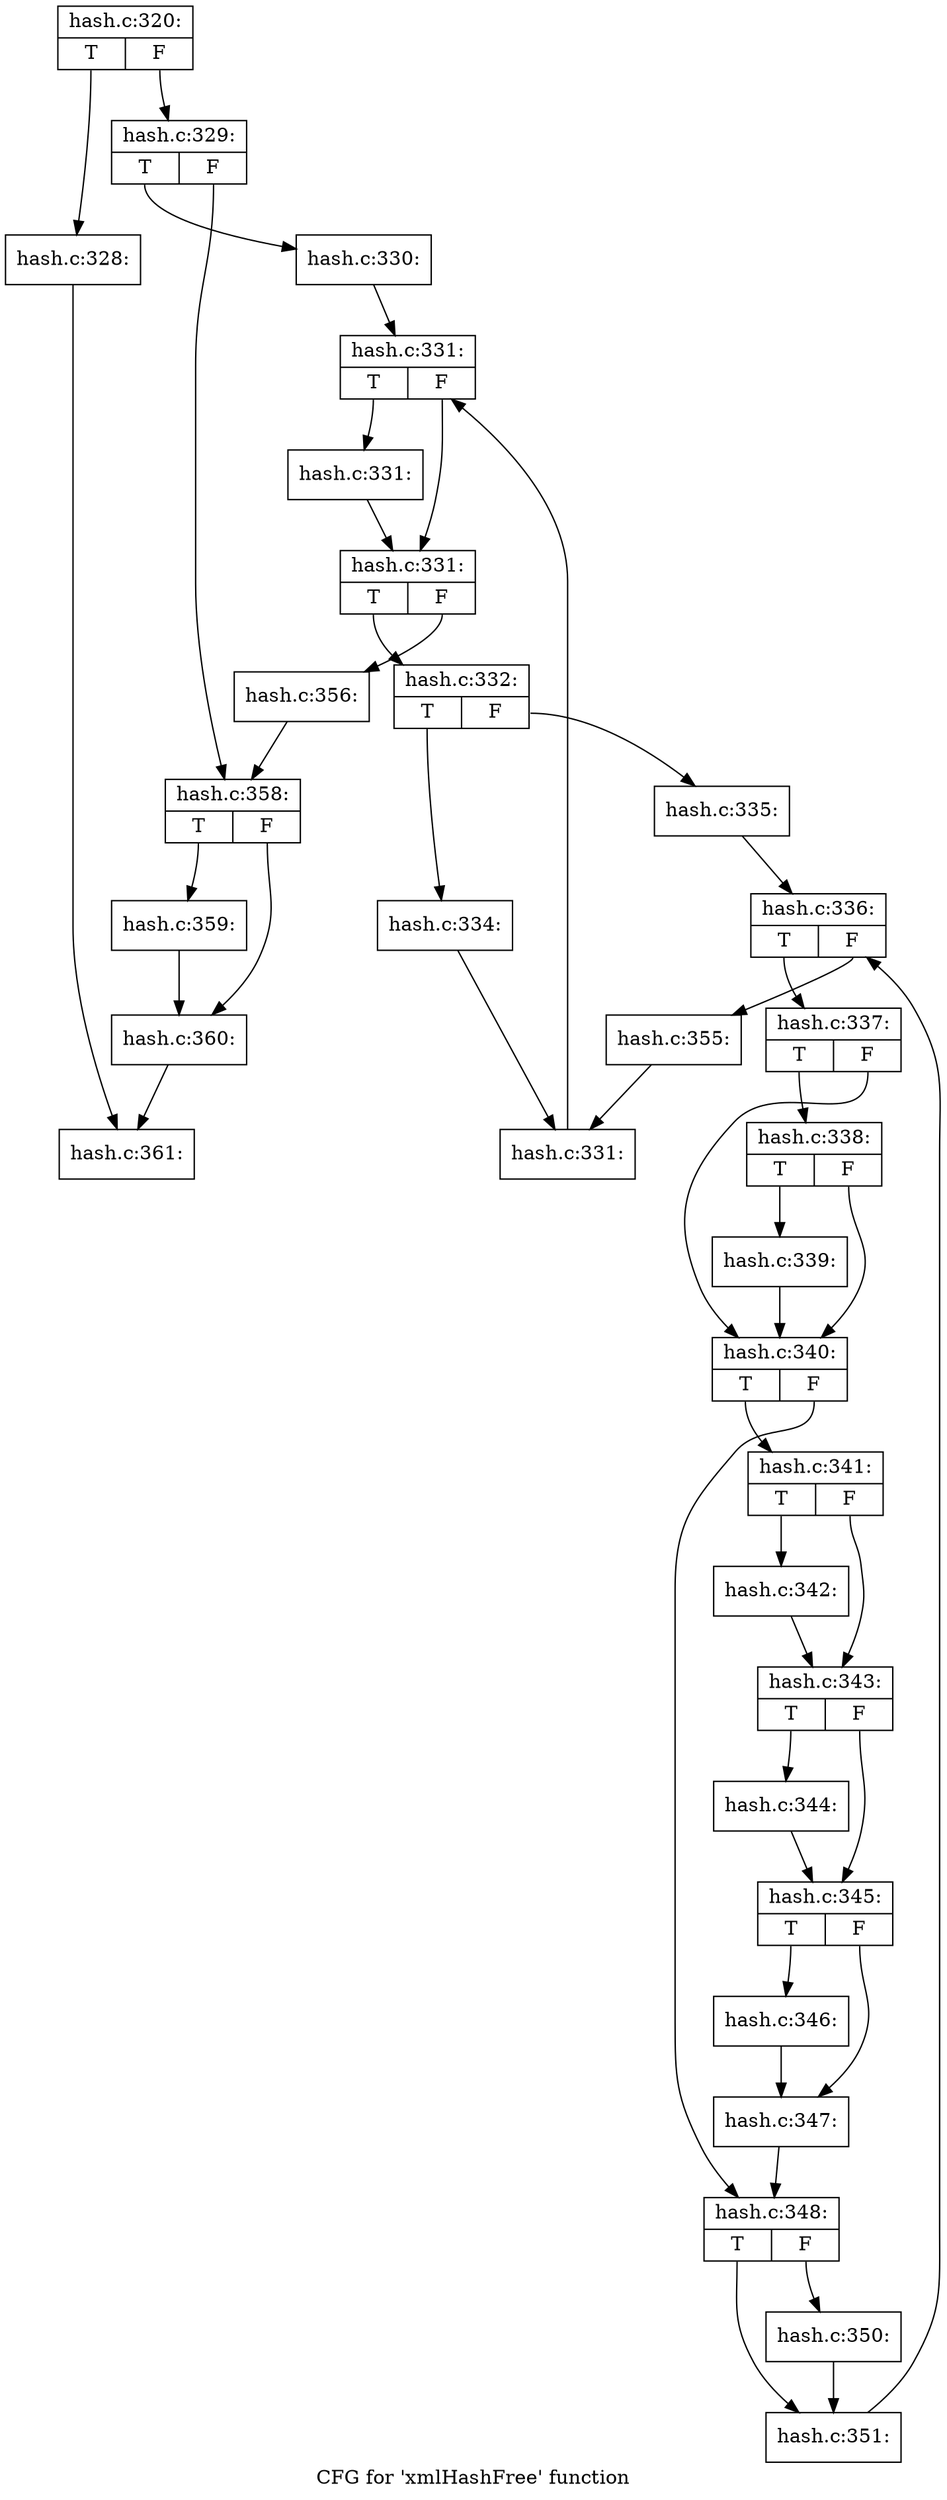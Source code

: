 digraph "CFG for 'xmlHashFree' function" {
	label="CFG for 'xmlHashFree' function";

	Node0x3d0dea0 [shape=record,label="{hash.c:320:|{<s0>T|<s1>F}}"];
	Node0x3d0dea0:s0 -> Node0x3d0f8a0;
	Node0x3d0dea0:s1 -> Node0x3d0f8f0;
	Node0x3d0f8a0 [shape=record,label="{hash.c:328:}"];
	Node0x3d0f8a0 -> Node0x3d02a30;
	Node0x3d0f8f0 [shape=record,label="{hash.c:329:|{<s0>T|<s1>F}}"];
	Node0x3d0f8f0:s0 -> Node0x3d0fca0;
	Node0x3d0f8f0:s1 -> Node0x3d0fcf0;
	Node0x3d0fca0 [shape=record,label="{hash.c:330:}"];
	Node0x3d0fca0 -> Node0x3d10570;
	Node0x3d10570 [shape=record,label="{hash.c:331:|{<s0>T|<s1>F}}"];
	Node0x3d10570:s0 -> Node0x3d10920;
	Node0x3d10570:s1 -> Node0x3d108d0;
	Node0x3d10920 [shape=record,label="{hash.c:331:}"];
	Node0x3d10920 -> Node0x3d108d0;
	Node0x3d108d0 [shape=record,label="{hash.c:331:|{<s0>T|<s1>F}}"];
	Node0x3d108d0:s0 -> Node0x3d10850;
	Node0x3d108d0:s1 -> Node0x3d10350;
	Node0x3d10850 [shape=record,label="{hash.c:332:|{<s0>T|<s1>F}}"];
	Node0x3d10850:s0 -> Node0x3d114d0;
	Node0x3d10850:s1 -> Node0x3d11520;
	Node0x3d114d0 [shape=record,label="{hash.c:334:}"];
	Node0x3d114d0 -> Node0x3d107c0;
	Node0x3d11520 [shape=record,label="{hash.c:335:}"];
	Node0x3d11520 -> Node0x3d11ae0;
	Node0x3d11ae0 [shape=record,label="{hash.c:336:|{<s0>T|<s1>F}}"];
	Node0x3d11ae0:s0 -> Node0x3d11de0;
	Node0x3d11ae0:s1 -> Node0x3d11d00;
	Node0x3d11de0 [shape=record,label="{hash.c:337:|{<s0>T|<s1>F}}"];
	Node0x3d11de0:s0 -> Node0x3d12290;
	Node0x3d11de0:s1 -> Node0x3d12240;
	Node0x3d12290 [shape=record,label="{hash.c:338:|{<s0>T|<s1>F}}"];
	Node0x3d12290:s0 -> Node0x3d121f0;
	Node0x3d12290:s1 -> Node0x3d12240;
	Node0x3d121f0 [shape=record,label="{hash.c:339:}"];
	Node0x3d121f0 -> Node0x3d12240;
	Node0x3d12240 [shape=record,label="{hash.c:340:|{<s0>T|<s1>F}}"];
	Node0x3d12240:s0 -> Node0x3d12e80;
	Node0x3d12240:s1 -> Node0x3d12ed0;
	Node0x3d12e80 [shape=record,label="{hash.c:341:|{<s0>T|<s1>F}}"];
	Node0x3d12e80:s0 -> Node0x3cff860;
	Node0x3d12e80:s1 -> Node0x3d061e0;
	Node0x3cff860 [shape=record,label="{hash.c:342:}"];
	Node0x3cff860 -> Node0x3d061e0;
	Node0x3d061e0 [shape=record,label="{hash.c:343:|{<s0>T|<s1>F}}"];
	Node0x3d061e0:s0 -> Node0x3d14370;
	Node0x3d061e0:s1 -> Node0x3d143c0;
	Node0x3d14370 [shape=record,label="{hash.c:344:}"];
	Node0x3d14370 -> Node0x3d143c0;
	Node0x3d143c0 [shape=record,label="{hash.c:345:|{<s0>T|<s1>F}}"];
	Node0x3d143c0:s0 -> Node0x3d14af0;
	Node0x3d143c0:s1 -> Node0x3d14b40;
	Node0x3d14af0 [shape=record,label="{hash.c:346:}"];
	Node0x3d14af0 -> Node0x3d14b40;
	Node0x3d14b40 [shape=record,label="{hash.c:347:}"];
	Node0x3d14b40 -> Node0x3d12ed0;
	Node0x3d12ed0 [shape=record,label="{hash.c:348:|{<s0>T|<s1>F}}"];
	Node0x3d12ed0:s0 -> Node0x3d155f0;
	Node0x3d12ed0:s1 -> Node0x3d155a0;
	Node0x3d155a0 [shape=record,label="{hash.c:350:}"];
	Node0x3d155a0 -> Node0x3d155f0;
	Node0x3d155f0 [shape=record,label="{hash.c:351:}"];
	Node0x3d155f0 -> Node0x3d11ae0;
	Node0x3d11d00 [shape=record,label="{hash.c:355:}"];
	Node0x3d11d00 -> Node0x3d107c0;
	Node0x3d107c0 [shape=record,label="{hash.c:331:}"];
	Node0x3d107c0 -> Node0x3d10570;
	Node0x3d10350 [shape=record,label="{hash.c:356:}"];
	Node0x3d10350 -> Node0x3d0fcf0;
	Node0x3d0fcf0 [shape=record,label="{hash.c:358:|{<s0>T|<s1>F}}"];
	Node0x3d0fcf0:s0 -> Node0x3d17780;
	Node0x3d0fcf0:s1 -> Node0x3d177d0;
	Node0x3d17780 [shape=record,label="{hash.c:359:}"];
	Node0x3d17780 -> Node0x3d177d0;
	Node0x3d177d0 [shape=record,label="{hash.c:360:}"];
	Node0x3d177d0 -> Node0x3d02a30;
	Node0x3d02a30 [shape=record,label="{hash.c:361:}"];
}
